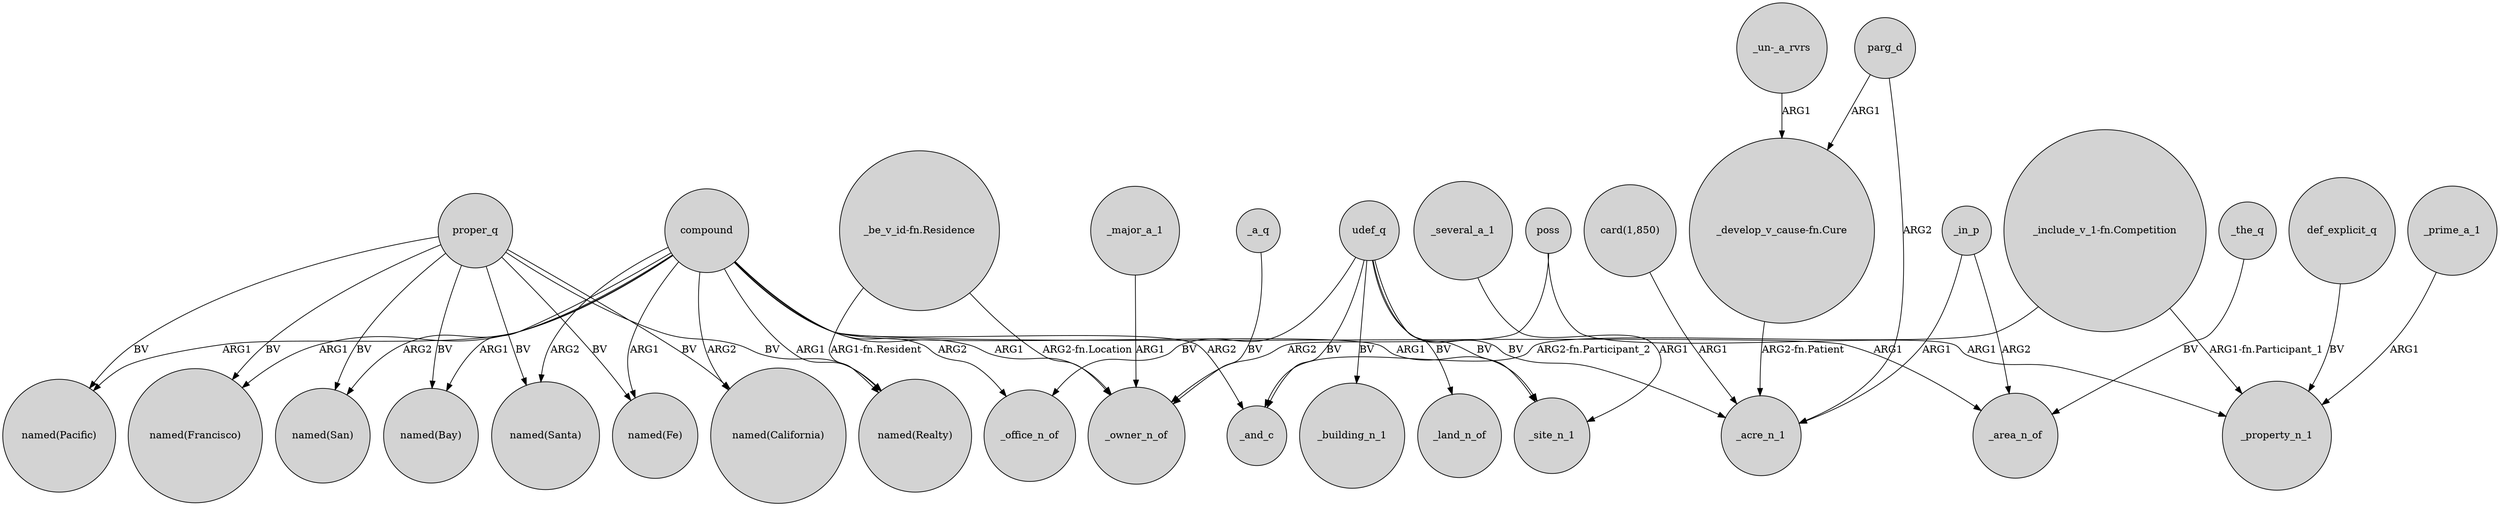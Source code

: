 digraph {
	node [shape=circle style=filled]
	proper_q -> "named(Bay)" [label=BV]
	_a_q -> _owner_n_of [label=BV]
	proper_q -> "named(Fe)" [label=BV]
	"_include_v_1-fn.Competition" -> _and_c [label="ARG2-fn.Participant_2"]
	parg_d -> "_develop_v_cause-fn.Cure" [label=ARG1]
	"_be_v_id-fn.Residence" -> "named(Realty)" [label="ARG1-fn.Resident"]
	compound -> _owner_n_of [label=ARG1]
	_the_q -> _area_n_of [label=BV]
	compound -> "named(California)" [label=ARG2]
	compound -> "named(Bay)" [label=ARG1]
	poss -> _owner_n_of [label=ARG2]
	udef_q -> _building_n_1 [label=BV]
	_major_a_1 -> _owner_n_of [label=ARG1]
	udef_q -> _and_c [label=BV]
	_in_p -> _acre_n_1 [label=ARG1]
	compound -> "named(Santa)" [label=ARG2]
	parg_d -> _acre_n_1 [label=ARG2]
	compound -> _and_c [label=ARG2]
	compound -> _site_n_1 [label=ARG1]
	"_develop_v_cause-fn.Cure" -> _acre_n_1 [label="ARG2-fn.Patient"]
	proper_q -> "named(Realty)" [label=BV]
	_in_p -> _area_n_of [label=ARG2]
	compound -> "named(Pacific)" [label=ARG1]
	compound -> _area_n_of [label=ARG1]
	"_un-_a_rvrs" -> "_develop_v_cause-fn.Cure" [label=ARG1]
	udef_q -> _office_n_of [label=BV]
	poss -> _property_n_1 [label=ARG1]
	compound -> _office_n_of [label=ARG2]
	def_explicit_q -> _property_n_1 [label=BV]
	"card(1,850)" -> _acre_n_1 [label=ARG1]
	udef_q -> _site_n_1 [label=BV]
	compound -> "named(Fe)" [label=ARG1]
	udef_q -> _land_n_of [label=BV]
	compound -> "named(Francisco)" [label=ARG1]
	_several_a_1 -> _site_n_1 [label=ARG1]
	proper_q -> "named(Pacific)" [label=BV]
	compound -> "named(San)" [label=ARG2]
	"_include_v_1-fn.Competition" -> _property_n_1 [label="ARG1-fn.Participant_1"]
	proper_q -> "named(San)" [label=BV]
	proper_q -> "named(Santa)" [label=BV]
	proper_q -> "named(California)" [label=BV]
	proper_q -> "named(Francisco)" [label=BV]
	_prime_a_1 -> _property_n_1 [label=ARG1]
	"_be_v_id-fn.Residence" -> _owner_n_of [label="ARG2-fn.Location"]
	compound -> "named(Realty)" [label=ARG1]
	udef_q -> _acre_n_1 [label=BV]
}
